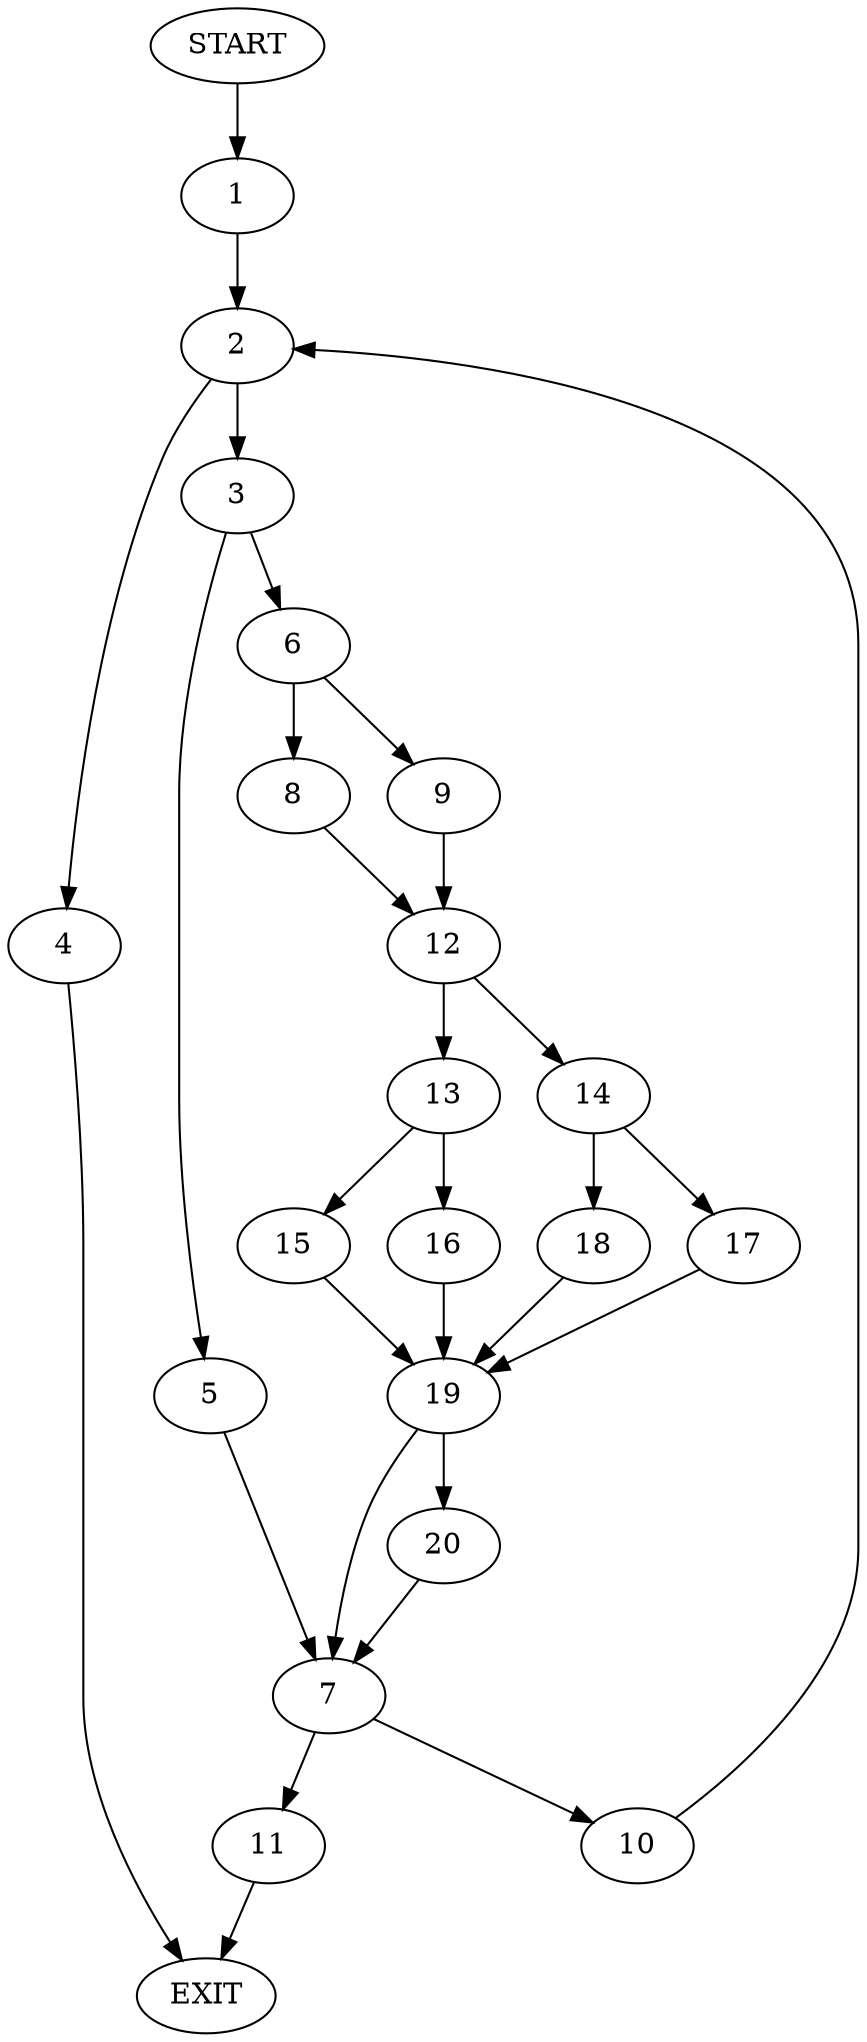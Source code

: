digraph {
0 [label="START"]
21 [label="EXIT"]
0 -> 1
1 -> 2
2 -> 3
2 -> 4
3 -> 5
3 -> 6
4 -> 21
5 -> 7
6 -> 8
6 -> 9
7 -> 10
7 -> 11
9 -> 12
8 -> 12
12 -> 13
12 -> 14
13 -> 15
13 -> 16
14 -> 17
14 -> 18
15 -> 19
16 -> 19
19 -> 7
19 -> 20
17 -> 19
18 -> 19
20 -> 7
11 -> 21
10 -> 2
}
